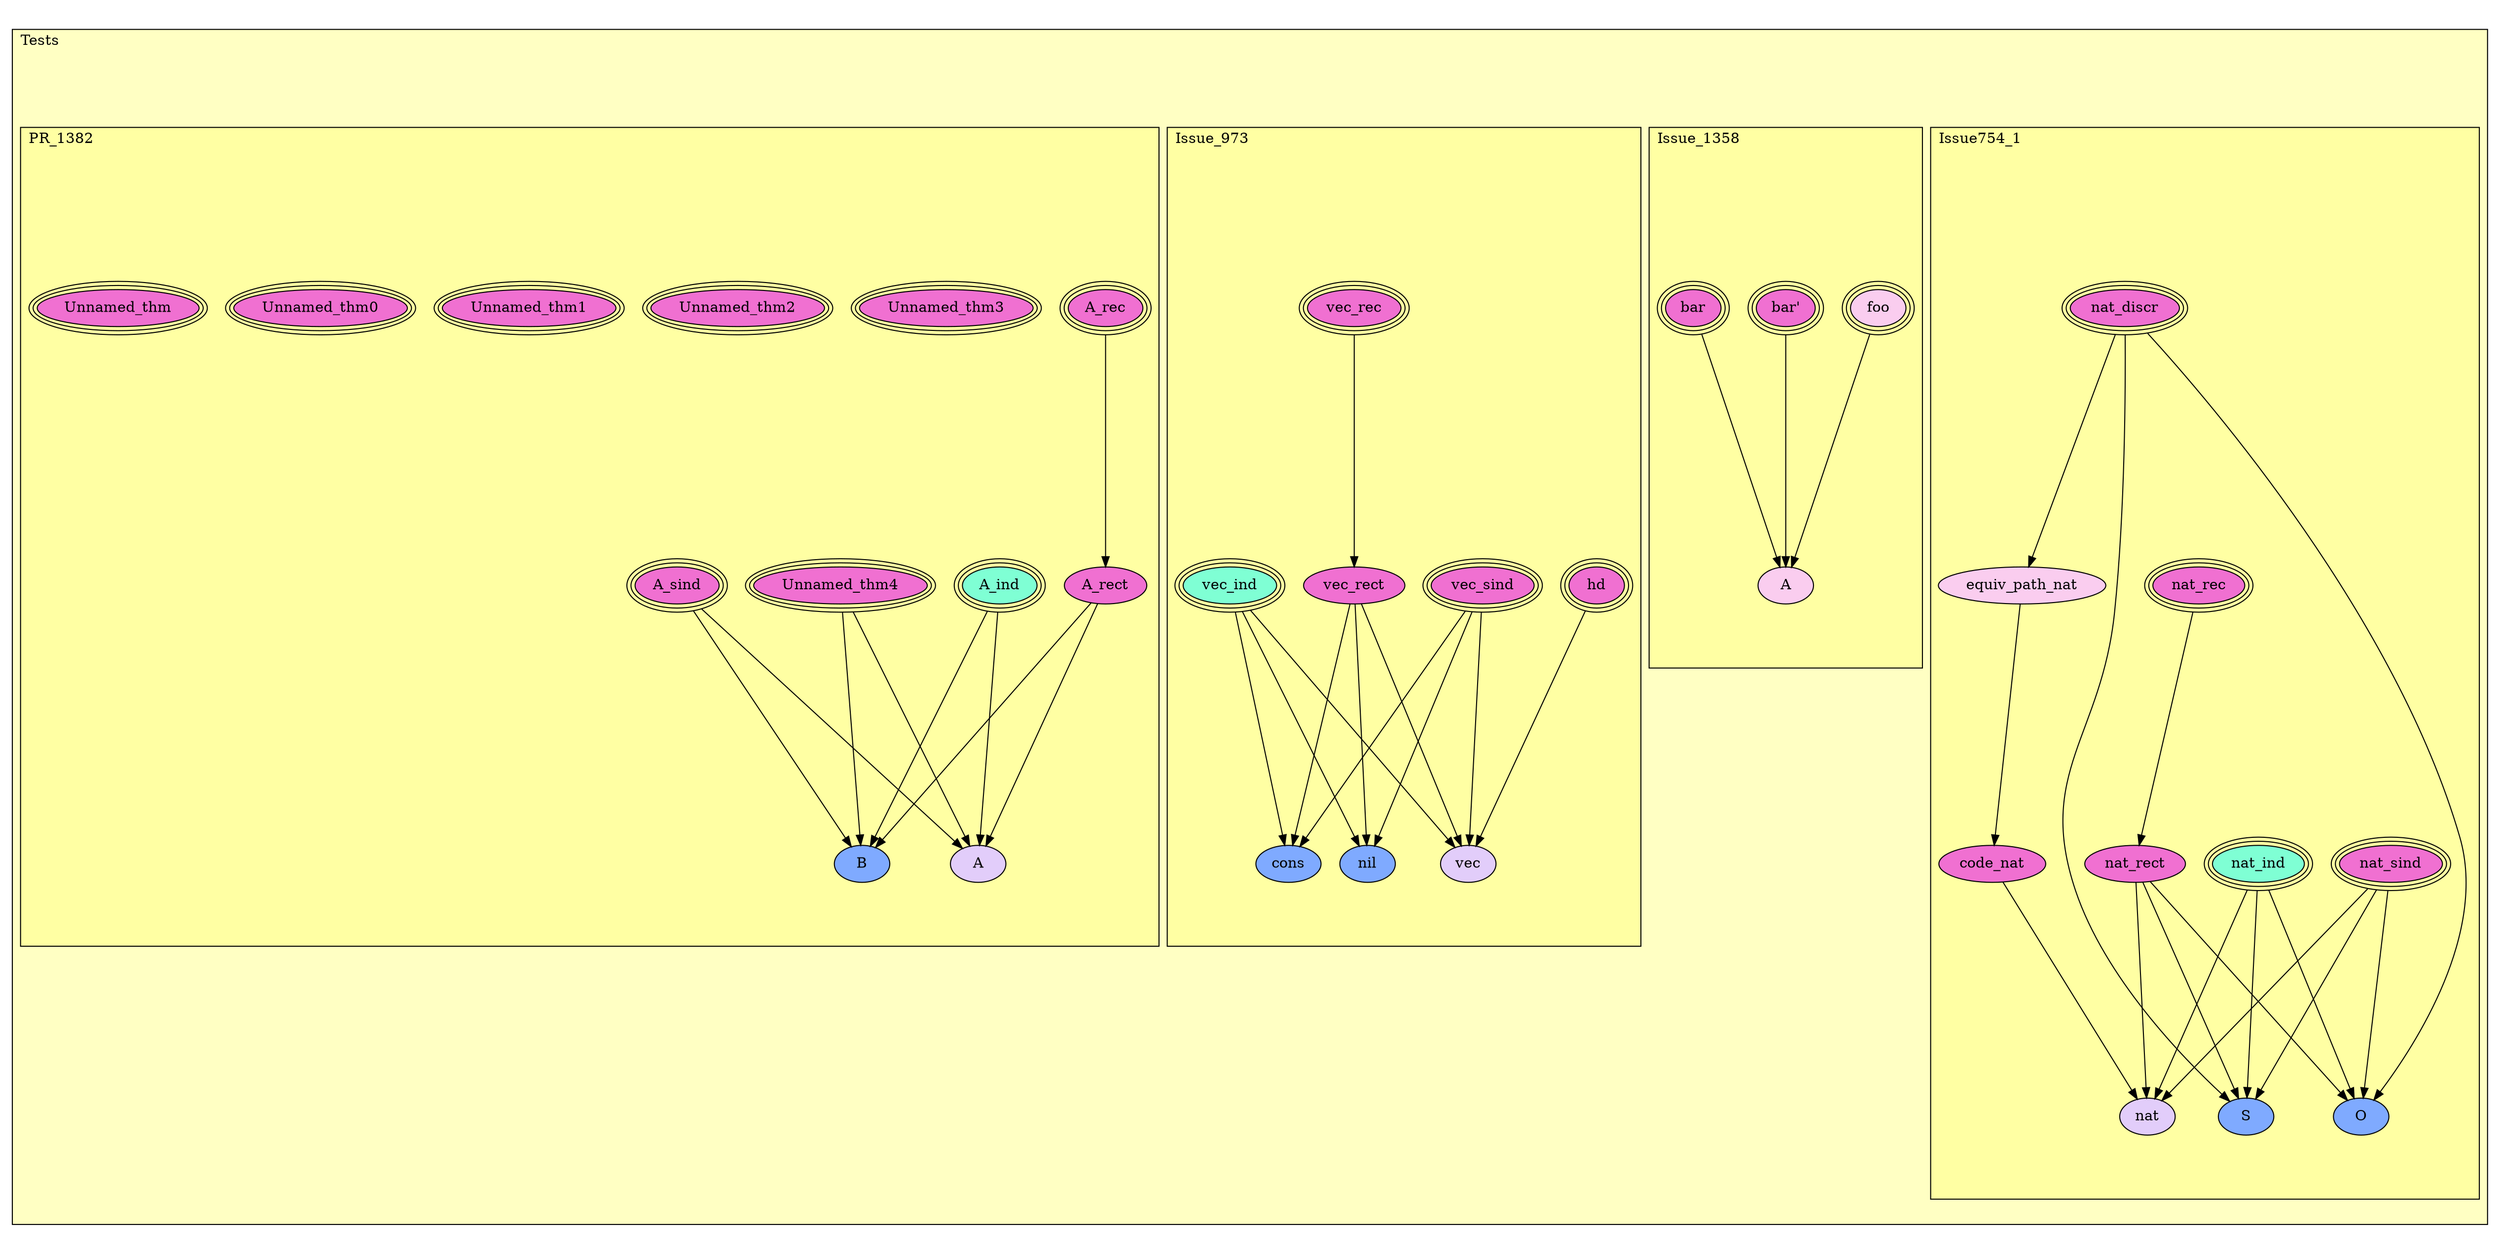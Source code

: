digraph HoTT_Tests {
  graph [ratio=0.5]
  node [style=filled]
Tests_PR_1382_Unnamed_thm4 [label="Unnamed_thm4", URL=<Tests.html#PR_1382.Unnamed_thm4>, peripheries=3, fillcolor="#F070D1"] ;
Tests_PR_1382_A_sind [label="A_sind", URL=<Tests.html#PR_1382.A_sind>, peripheries=3, fillcolor="#F070D1"] ;
Tests_PR_1382_A_rec [label="A_rec", URL=<Tests.html#PR_1382.A_rec>, peripheries=3, fillcolor="#F070D1"] ;
Tests_PR_1382_A_ind [label="A_ind", URL=<Tests.html#PR_1382.A_ind>, peripheries=3, fillcolor="#7FFFD4"] ;
Tests_PR_1382_A_rect [label="A_rect", URL=<Tests.html#PR_1382.A_rect>, fillcolor="#F070D1"] ;
Tests_PR_1382_B [label="B", URL=<Tests.html#PR_1382.B>, fillcolor="#7FAAFF"] ;
Tests_PR_1382_A [label="A", URL=<Tests.html#PR_1382.A>, fillcolor="#E2CDFA"] ;
Tests_PR_1382_Unnamed_thm3 [label="Unnamed_thm3", URL=<Tests.html#PR_1382.Unnamed_thm3>, peripheries=3, fillcolor="#F070D1"] ;
Tests_PR_1382_Unnamed_thm2 [label="Unnamed_thm2", URL=<Tests.html#PR_1382.Unnamed_thm2>, peripheries=3, fillcolor="#F070D1"] ;
Tests_PR_1382_Unnamed_thm1 [label="Unnamed_thm1", URL=<Tests.html#PR_1382.Unnamed_thm1>, peripheries=3, fillcolor="#F070D1"] ;
Tests_PR_1382_Unnamed_thm0 [label="Unnamed_thm0", URL=<Tests.html#PR_1382.Unnamed_thm0>, peripheries=3, fillcolor="#F070D1"] ;
Tests_PR_1382_Unnamed_thm [label="Unnamed_thm", URL=<Tests.html#PR_1382.Unnamed_thm>, peripheries=3, fillcolor="#F070D1"] ;
Tests_Issue_973_hd [label="hd", URL=<Tests.html#Issue_973.hd>, peripheries=3, fillcolor="#F070D1"] ;
Tests_Issue_973_vec_sind [label="vec_sind", URL=<Tests.html#Issue_973.vec_sind>, peripheries=3, fillcolor="#F070D1"] ;
Tests_Issue_973_vec_rec [label="vec_rec", URL=<Tests.html#Issue_973.vec_rec>, peripheries=3, fillcolor="#F070D1"] ;
Tests_Issue_973_vec_ind [label="vec_ind", URL=<Tests.html#Issue_973.vec_ind>, peripheries=3, fillcolor="#7FFFD4"] ;
Tests_Issue_973_vec_rect [label="vec_rect", URL=<Tests.html#Issue_973.vec_rect>, fillcolor="#F070D1"] ;
Tests_Issue_973_cons [label="cons", URL=<Tests.html#Issue_973.cons>, fillcolor="#7FAAFF"] ;
Tests_Issue_973_nil [label="nil", URL=<Tests.html#Issue_973.nil>, fillcolor="#7FAAFF"] ;
Tests_Issue_973_vec [label="vec", URL=<Tests.html#Issue_973.vec>, fillcolor="#E2CDFA"] ;
Tests_Issue_1358_bar_ [label="bar'", URL=<Tests.html#Issue_1358.bar'>, peripheries=3, fillcolor="#F070D1"] ;
Tests_Issue_1358_bar [label="bar", URL=<Tests.html#Issue_1358.bar>, peripheries=3, fillcolor="#F070D1"] ;
Tests_Issue_1358_foo [label="foo", URL=<Tests.html#Issue_1358.foo>, peripheries=3, fillcolor="#FACDEF"] ;
Tests_Issue_1358_A [label="A", URL=<Tests.html#Issue_1358.A>, fillcolor="#FACDEF"] ;
Tests_Issue754_1_nat_discr [label="nat_discr", URL=<Tests.html#Issue754_1.nat_discr>, peripheries=3, fillcolor="#F070D1"] ;
Tests_Issue754_1_equiv_path_nat [label="equiv_path_nat", URL=<Tests.html#Issue754_1.equiv_path_nat>, fillcolor="#FACDEF"] ;
Tests_Issue754_1_code_nat [label="code_nat", URL=<Tests.html#Issue754_1.code_nat>, fillcolor="#F070D1"] ;
Tests_Issue754_1_nat_sind [label="nat_sind", URL=<Tests.html#Issue754_1.nat_sind>, peripheries=3, fillcolor="#F070D1"] ;
Tests_Issue754_1_nat_rec [label="nat_rec", URL=<Tests.html#Issue754_1.nat_rec>, peripheries=3, fillcolor="#F070D1"] ;
Tests_Issue754_1_nat_ind [label="nat_ind", URL=<Tests.html#Issue754_1.nat_ind>, peripheries=3, fillcolor="#7FFFD4"] ;
Tests_Issue754_1_nat_rect [label="nat_rect", URL=<Tests.html#Issue754_1.nat_rect>, fillcolor="#F070D1"] ;
Tests_Issue754_1_S [label="S", URL=<Tests.html#Issue754_1.S>, fillcolor="#7FAAFF"] ;
Tests_Issue754_1_O [label="O", URL=<Tests.html#Issue754_1.O>, fillcolor="#7FAAFF"] ;
Tests_Issue754_1_nat [label="nat", URL=<Tests.html#Issue754_1.nat>, fillcolor="#E2CDFA"] ;
  Tests_PR_1382_Unnamed_thm4 -> Tests_PR_1382_B [] ;
  Tests_PR_1382_Unnamed_thm4 -> Tests_PR_1382_A [] ;
  Tests_PR_1382_A_sind -> Tests_PR_1382_B [] ;
  Tests_PR_1382_A_sind -> Tests_PR_1382_A [] ;
  Tests_PR_1382_A_rec -> Tests_PR_1382_A_rect [] ;
  Tests_PR_1382_A_ind -> Tests_PR_1382_B [] ;
  Tests_PR_1382_A_ind -> Tests_PR_1382_A [] ;
  Tests_PR_1382_A_rect -> Tests_PR_1382_B [] ;
  Tests_PR_1382_A_rect -> Tests_PR_1382_A [] ;
  Tests_Issue_973_hd -> Tests_Issue_973_vec [] ;
  Tests_Issue_973_vec_sind -> Tests_Issue_973_cons [] ;
  Tests_Issue_973_vec_sind -> Tests_Issue_973_nil [] ;
  Tests_Issue_973_vec_sind -> Tests_Issue_973_vec [] ;
  Tests_Issue_973_vec_rec -> Tests_Issue_973_vec_rect [] ;
  Tests_Issue_973_vec_ind -> Tests_Issue_973_cons [] ;
  Tests_Issue_973_vec_ind -> Tests_Issue_973_nil [] ;
  Tests_Issue_973_vec_ind -> Tests_Issue_973_vec [] ;
  Tests_Issue_973_vec_rect -> Tests_Issue_973_cons [] ;
  Tests_Issue_973_vec_rect -> Tests_Issue_973_nil [] ;
  Tests_Issue_973_vec_rect -> Tests_Issue_973_vec [] ;
  Tests_Issue_1358_bar_ -> Tests_Issue_1358_A [] ;
  Tests_Issue_1358_bar -> Tests_Issue_1358_A [] ;
  Tests_Issue_1358_foo -> Tests_Issue_1358_A [] ;
  Tests_Issue754_1_nat_discr -> Tests_Issue754_1_equiv_path_nat [] ;
  Tests_Issue754_1_nat_discr -> Tests_Issue754_1_S [] ;
  Tests_Issue754_1_nat_discr -> Tests_Issue754_1_O [] ;
  Tests_Issue754_1_equiv_path_nat -> Tests_Issue754_1_code_nat [] ;
  Tests_Issue754_1_code_nat -> Tests_Issue754_1_nat [] ;
  Tests_Issue754_1_nat_sind -> Tests_Issue754_1_S [] ;
  Tests_Issue754_1_nat_sind -> Tests_Issue754_1_O [] ;
  Tests_Issue754_1_nat_sind -> Tests_Issue754_1_nat [] ;
  Tests_Issue754_1_nat_rec -> Tests_Issue754_1_nat_rect [] ;
  Tests_Issue754_1_nat_ind -> Tests_Issue754_1_S [] ;
  Tests_Issue754_1_nat_ind -> Tests_Issue754_1_O [] ;
  Tests_Issue754_1_nat_ind -> Tests_Issue754_1_nat [] ;
  Tests_Issue754_1_nat_rect -> Tests_Issue754_1_S [] ;
  Tests_Issue754_1_nat_rect -> Tests_Issue754_1_O [] ;
  Tests_Issue754_1_nat_rect -> Tests_Issue754_1_nat [] ;
subgraph cluster_Tests { label="Tests"; fillcolor="#FFFFC3"; labeljust=l; style=filled 
subgraph cluster_Tests_Issue754_1 { label="Issue754_1"; fillcolor="#FFFFA3"; labeljust=l; style=filled 
Tests_Issue754_1_nat; Tests_Issue754_1_O; Tests_Issue754_1_S; Tests_Issue754_1_nat_rect; Tests_Issue754_1_nat_ind; Tests_Issue754_1_nat_rec; Tests_Issue754_1_nat_sind; Tests_Issue754_1_code_nat; Tests_Issue754_1_equiv_path_nat; Tests_Issue754_1_nat_discr; };
subgraph cluster_Tests_Issue_1358 { label="Issue_1358"; fillcolor="#FFFFA3"; labeljust=l; style=filled 
Tests_Issue_1358_A; Tests_Issue_1358_foo; Tests_Issue_1358_bar; Tests_Issue_1358_bar_; };
subgraph cluster_Tests_Issue_973 { label="Issue_973"; fillcolor="#FFFFA3"; labeljust=l; style=filled 
Tests_Issue_973_vec; Tests_Issue_973_nil; Tests_Issue_973_cons; Tests_Issue_973_vec_rect; Tests_Issue_973_vec_ind; Tests_Issue_973_vec_rec; Tests_Issue_973_vec_sind; Tests_Issue_973_hd; };
subgraph cluster_Tests_PR_1382 { label="PR_1382"; fillcolor="#FFFFA3"; labeljust=l; style=filled 
Tests_PR_1382_Unnamed_thm; Tests_PR_1382_Unnamed_thm0; Tests_PR_1382_Unnamed_thm1; Tests_PR_1382_Unnamed_thm2; Tests_PR_1382_Unnamed_thm3; Tests_PR_1382_A; Tests_PR_1382_B; Tests_PR_1382_A_rect; Tests_PR_1382_A_ind; Tests_PR_1382_A_rec; Tests_PR_1382_A_sind; Tests_PR_1382_Unnamed_thm4; };
};
} /* END */
